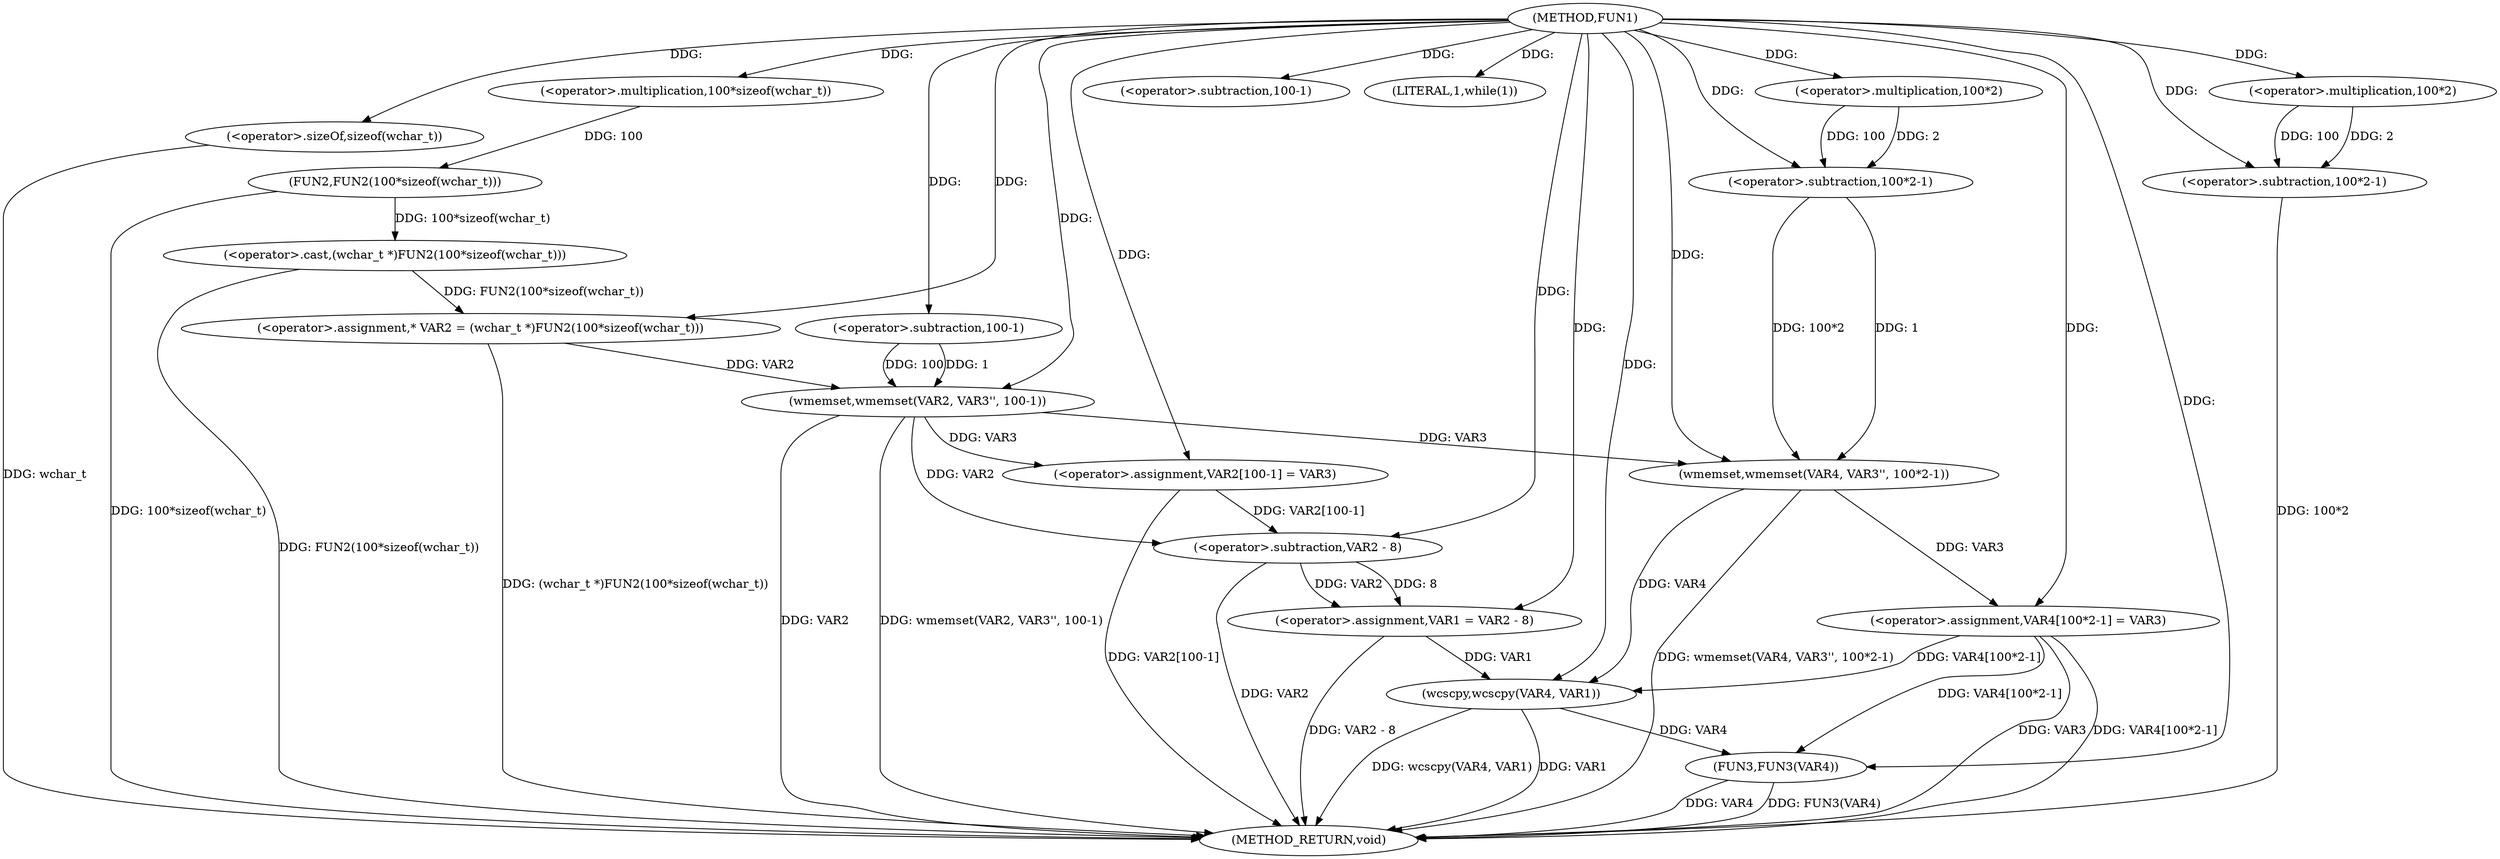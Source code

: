 digraph FUN1 {  
"1000100" [label = "(METHOD,FUN1)" ]
"1000159" [label = "(METHOD_RETURN,void)" ]
"1000104" [label = "(<operator>.assignment,* VAR2 = (wchar_t *)FUN2(100*sizeof(wchar_t)))" ]
"1000106" [label = "(<operator>.cast,(wchar_t *)FUN2(100*sizeof(wchar_t)))" ]
"1000108" [label = "(FUN2,FUN2(100*sizeof(wchar_t)))" ]
"1000109" [label = "(<operator>.multiplication,100*sizeof(wchar_t))" ]
"1000111" [label = "(<operator>.sizeOf,sizeof(wchar_t))" ]
"1000113" [label = "(wmemset,wmemset(VAR2, VAR3'', 100-1))" ]
"1000116" [label = "(<operator>.subtraction,100-1)" ]
"1000119" [label = "(<operator>.assignment,VAR2[100-1] = VAR3)" ]
"1000122" [label = "(<operator>.subtraction,100-1)" ]
"1000127" [label = "(LITERAL,1,while(1))" ]
"1000129" [label = "(<operator>.assignment,VAR1 = VAR2 - 8)" ]
"1000131" [label = "(<operator>.subtraction,VAR2 - 8)" ]
"1000137" [label = "(wmemset,wmemset(VAR4, VAR3'', 100*2-1))" ]
"1000140" [label = "(<operator>.subtraction,100*2-1)" ]
"1000141" [label = "(<operator>.multiplication,100*2)" ]
"1000145" [label = "(<operator>.assignment,VAR4[100*2-1] = VAR3)" ]
"1000148" [label = "(<operator>.subtraction,100*2-1)" ]
"1000149" [label = "(<operator>.multiplication,100*2)" ]
"1000154" [label = "(wcscpy,wcscpy(VAR4, VAR1))" ]
"1000157" [label = "(FUN3,FUN3(VAR4))" ]
  "1000106" -> "1000159"  [ label = "DDG: FUN2(100*sizeof(wchar_t))"] 
  "1000157" -> "1000159"  [ label = "DDG: FUN3(VAR4)"] 
  "1000113" -> "1000159"  [ label = "DDG: VAR2"] 
  "1000131" -> "1000159"  [ label = "DDG: VAR2"] 
  "1000145" -> "1000159"  [ label = "DDG: VAR3"] 
  "1000111" -> "1000159"  [ label = "DDG: wchar_t"] 
  "1000154" -> "1000159"  [ label = "DDG: wcscpy(VAR4, VAR1)"] 
  "1000154" -> "1000159"  [ label = "DDG: VAR1"] 
  "1000145" -> "1000159"  [ label = "DDG: VAR4[100*2-1]"] 
  "1000129" -> "1000159"  [ label = "DDG: VAR2 - 8"] 
  "1000157" -> "1000159"  [ label = "DDG: VAR4"] 
  "1000148" -> "1000159"  [ label = "DDG: 100*2"] 
  "1000113" -> "1000159"  [ label = "DDG: wmemset(VAR2, VAR3'', 100-1)"] 
  "1000119" -> "1000159"  [ label = "DDG: VAR2[100-1]"] 
  "1000137" -> "1000159"  [ label = "DDG: wmemset(VAR4, VAR3'', 100*2-1)"] 
  "1000104" -> "1000159"  [ label = "DDG: (wchar_t *)FUN2(100*sizeof(wchar_t))"] 
  "1000108" -> "1000159"  [ label = "DDG: 100*sizeof(wchar_t)"] 
  "1000106" -> "1000104"  [ label = "DDG: FUN2(100*sizeof(wchar_t))"] 
  "1000100" -> "1000104"  [ label = "DDG: "] 
  "1000108" -> "1000106"  [ label = "DDG: 100*sizeof(wchar_t)"] 
  "1000109" -> "1000108"  [ label = "DDG: 100"] 
  "1000100" -> "1000109"  [ label = "DDG: "] 
  "1000100" -> "1000111"  [ label = "DDG: "] 
  "1000104" -> "1000113"  [ label = "DDG: VAR2"] 
  "1000100" -> "1000113"  [ label = "DDG: "] 
  "1000116" -> "1000113"  [ label = "DDG: 100"] 
  "1000116" -> "1000113"  [ label = "DDG: 1"] 
  "1000100" -> "1000116"  [ label = "DDG: "] 
  "1000113" -> "1000119"  [ label = "DDG: VAR3"] 
  "1000100" -> "1000119"  [ label = "DDG: "] 
  "1000100" -> "1000122"  [ label = "DDG: "] 
  "1000100" -> "1000127"  [ label = "DDG: "] 
  "1000131" -> "1000129"  [ label = "DDG: VAR2"] 
  "1000131" -> "1000129"  [ label = "DDG: 8"] 
  "1000100" -> "1000129"  [ label = "DDG: "] 
  "1000113" -> "1000131"  [ label = "DDG: VAR2"] 
  "1000119" -> "1000131"  [ label = "DDG: VAR2[100-1]"] 
  "1000100" -> "1000131"  [ label = "DDG: "] 
  "1000100" -> "1000137"  [ label = "DDG: "] 
  "1000113" -> "1000137"  [ label = "DDG: VAR3"] 
  "1000140" -> "1000137"  [ label = "DDG: 100*2"] 
  "1000140" -> "1000137"  [ label = "DDG: 1"] 
  "1000141" -> "1000140"  [ label = "DDG: 100"] 
  "1000141" -> "1000140"  [ label = "DDG: 2"] 
  "1000100" -> "1000141"  [ label = "DDG: "] 
  "1000100" -> "1000140"  [ label = "DDG: "] 
  "1000137" -> "1000145"  [ label = "DDG: VAR3"] 
  "1000100" -> "1000145"  [ label = "DDG: "] 
  "1000149" -> "1000148"  [ label = "DDG: 100"] 
  "1000149" -> "1000148"  [ label = "DDG: 2"] 
  "1000100" -> "1000149"  [ label = "DDG: "] 
  "1000100" -> "1000148"  [ label = "DDG: "] 
  "1000137" -> "1000154"  [ label = "DDG: VAR4"] 
  "1000145" -> "1000154"  [ label = "DDG: VAR4[100*2-1]"] 
  "1000100" -> "1000154"  [ label = "DDG: "] 
  "1000129" -> "1000154"  [ label = "DDG: VAR1"] 
  "1000154" -> "1000157"  [ label = "DDG: VAR4"] 
  "1000145" -> "1000157"  [ label = "DDG: VAR4[100*2-1]"] 
  "1000100" -> "1000157"  [ label = "DDG: "] 
}
